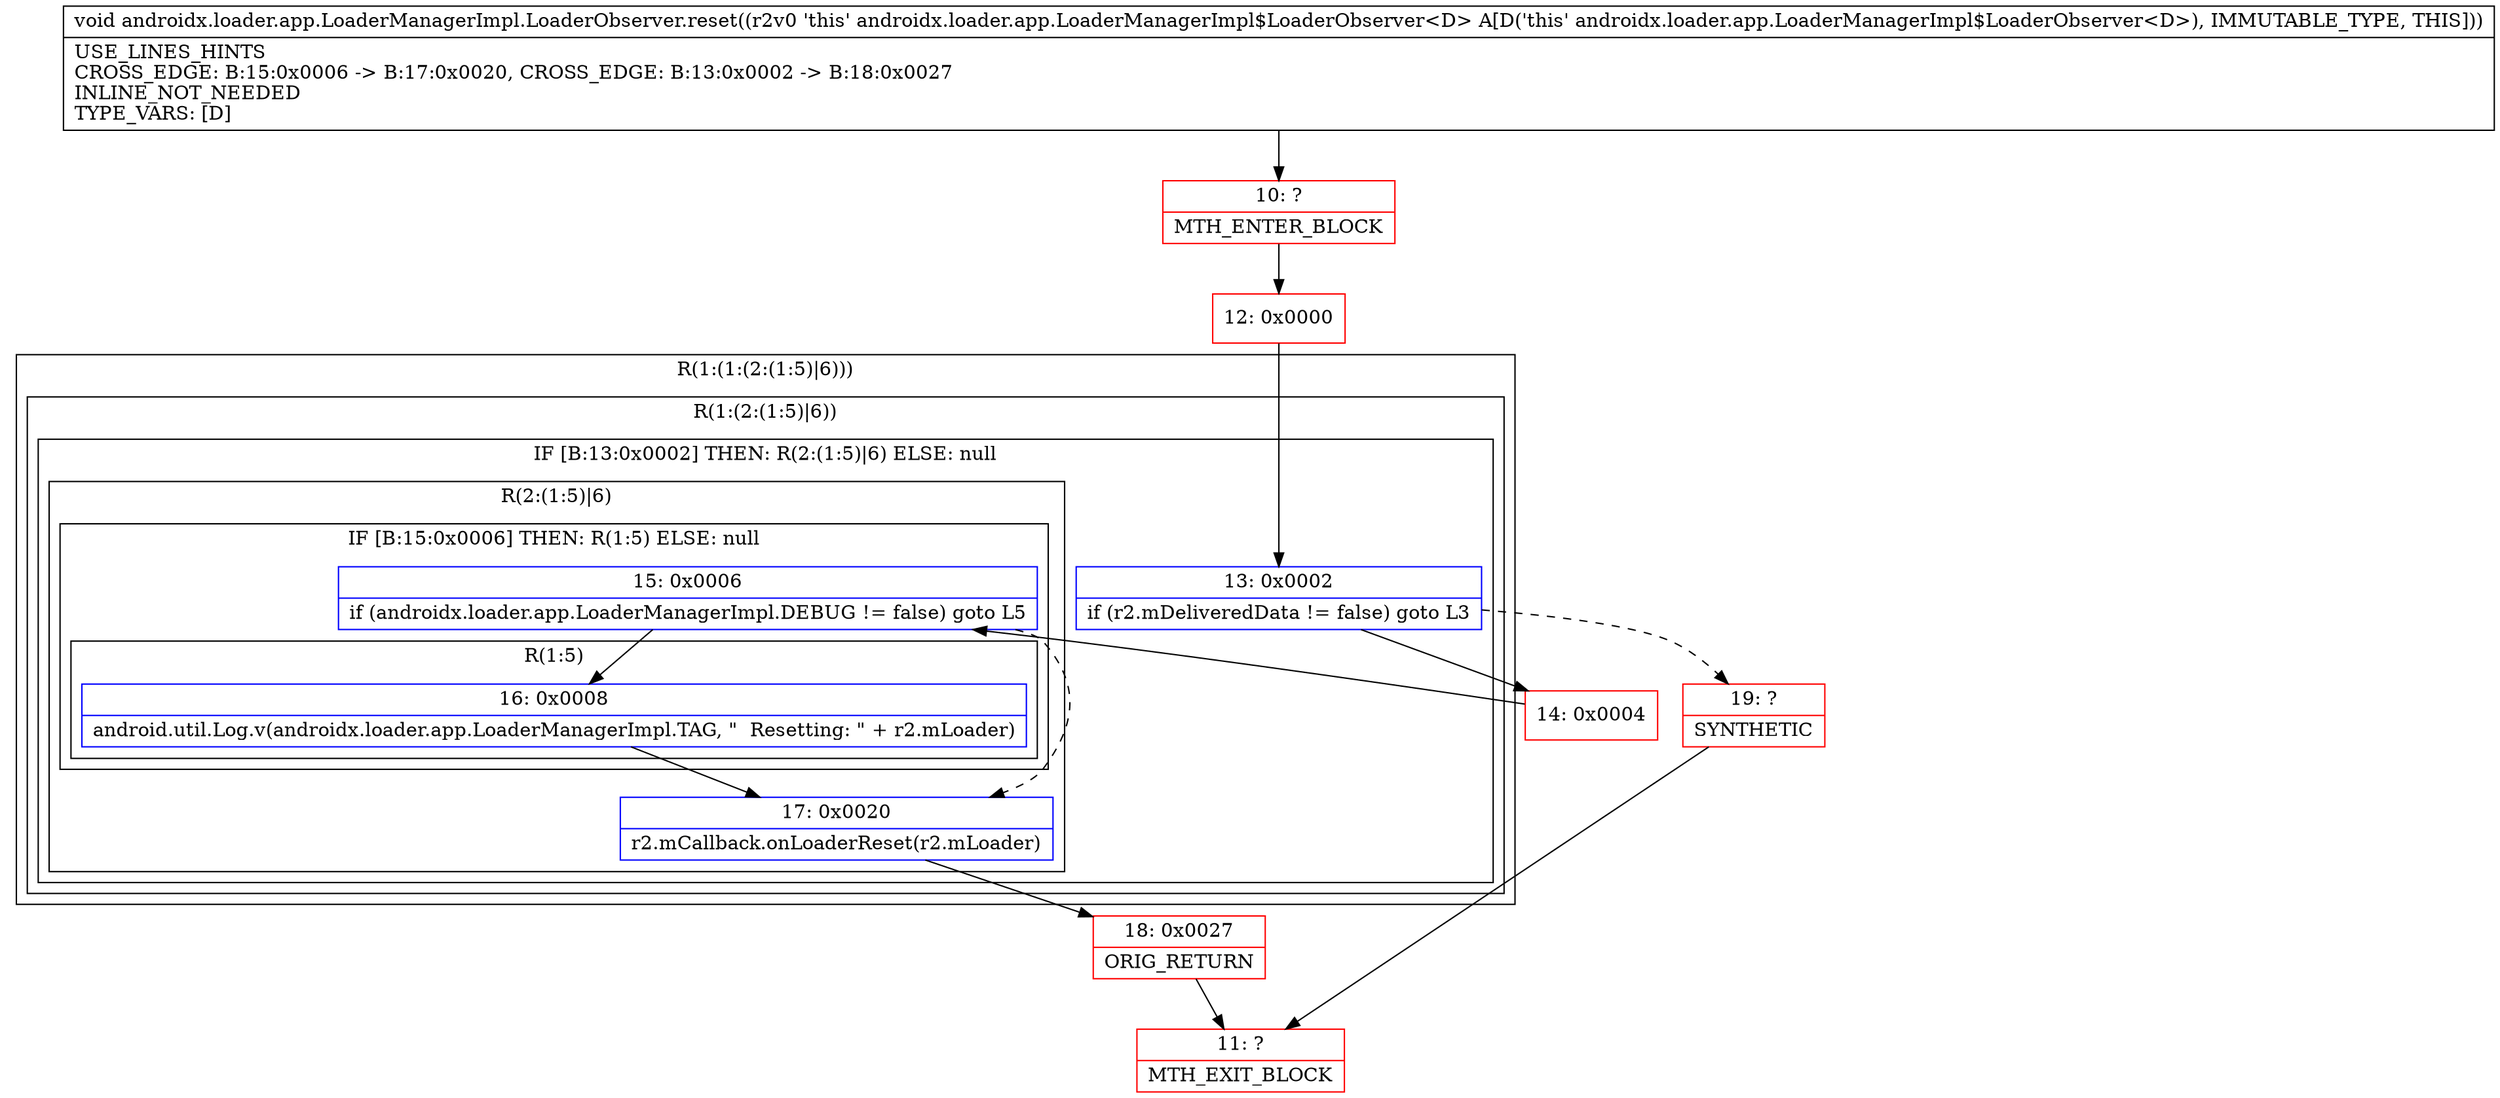 digraph "CFG forandroidx.loader.app.LoaderManagerImpl.LoaderObserver.reset()V" {
subgraph cluster_Region_514610970 {
label = "R(1:(1:(2:(1:5)|6)))";
node [shape=record,color=blue];
subgraph cluster_Region_543802431 {
label = "R(1:(2:(1:5)|6))";
node [shape=record,color=blue];
subgraph cluster_IfRegion_327360538 {
label = "IF [B:13:0x0002] THEN: R(2:(1:5)|6) ELSE: null";
node [shape=record,color=blue];
Node_13 [shape=record,label="{13\:\ 0x0002|if (r2.mDeliveredData != false) goto L3\l}"];
subgraph cluster_Region_669438058 {
label = "R(2:(1:5)|6)";
node [shape=record,color=blue];
subgraph cluster_IfRegion_1536050955 {
label = "IF [B:15:0x0006] THEN: R(1:5) ELSE: null";
node [shape=record,color=blue];
Node_15 [shape=record,label="{15\:\ 0x0006|if (androidx.loader.app.LoaderManagerImpl.DEBUG != false) goto L5\l}"];
subgraph cluster_Region_900216953 {
label = "R(1:5)";
node [shape=record,color=blue];
Node_16 [shape=record,label="{16\:\ 0x0008|android.util.Log.v(androidx.loader.app.LoaderManagerImpl.TAG, \"  Resetting: \" + r2.mLoader)\l}"];
}
}
Node_17 [shape=record,label="{17\:\ 0x0020|r2.mCallback.onLoaderReset(r2.mLoader)\l}"];
}
}
}
}
Node_10 [shape=record,color=red,label="{10\:\ ?|MTH_ENTER_BLOCK\l}"];
Node_12 [shape=record,color=red,label="{12\:\ 0x0000}"];
Node_14 [shape=record,color=red,label="{14\:\ 0x0004}"];
Node_18 [shape=record,color=red,label="{18\:\ 0x0027|ORIG_RETURN\l}"];
Node_11 [shape=record,color=red,label="{11\:\ ?|MTH_EXIT_BLOCK\l}"];
Node_19 [shape=record,color=red,label="{19\:\ ?|SYNTHETIC\l}"];
MethodNode[shape=record,label="{void androidx.loader.app.LoaderManagerImpl.LoaderObserver.reset((r2v0 'this' androidx.loader.app.LoaderManagerImpl$LoaderObserver\<D\> A[D('this' androidx.loader.app.LoaderManagerImpl$LoaderObserver\<D\>), IMMUTABLE_TYPE, THIS]))  | USE_LINES_HINTS\lCROSS_EDGE: B:15:0x0006 \-\> B:17:0x0020, CROSS_EDGE: B:13:0x0002 \-\> B:18:0x0027\lINLINE_NOT_NEEDED\lTYPE_VARS: [D]\l}"];
MethodNode -> Node_10;Node_13 -> Node_14;
Node_13 -> Node_19[style=dashed];
Node_15 -> Node_16;
Node_15 -> Node_17[style=dashed];
Node_16 -> Node_17;
Node_17 -> Node_18;
Node_10 -> Node_12;
Node_12 -> Node_13;
Node_14 -> Node_15;
Node_18 -> Node_11;
Node_19 -> Node_11;
}

